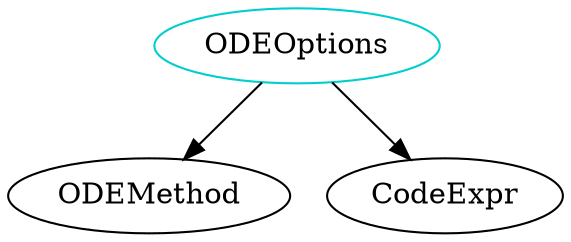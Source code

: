 digraph odeoptions{
ODEOptions -> ODEMethod;
ODEOptions -> CodeExpr;
ODEOptions	[shape=oval, color=cyan3, label="ODEOptions"];
}
